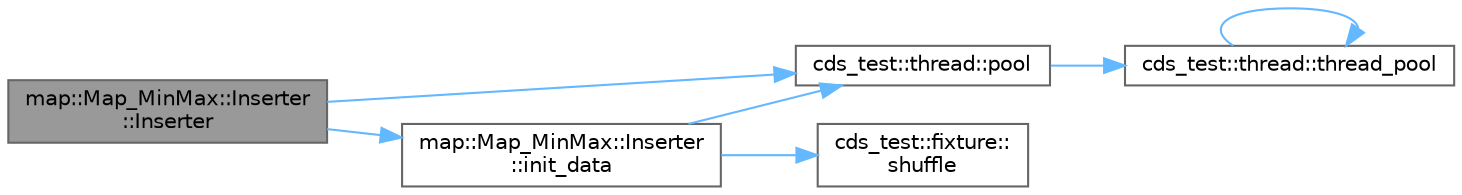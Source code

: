 digraph "map::Map_MinMax::Inserter::Inserter"
{
 // LATEX_PDF_SIZE
  bgcolor="transparent";
  edge [fontname=Helvetica,fontsize=10,labelfontname=Helvetica,labelfontsize=10];
  node [fontname=Helvetica,fontsize=10,shape=box,height=0.2,width=0.4];
  rankdir="LR";
  Node1 [id="Node000001",label="map::Map_MinMax::Inserter\l::Inserter",height=0.2,width=0.4,color="gray40", fillcolor="grey60", style="filled", fontcolor="black",tooltip=" "];
  Node1 -> Node2 [id="edge1_Node000001_Node000002",color="steelblue1",style="solid",tooltip=" "];
  Node2 [id="Node000002",label="map::Map_MinMax::Inserter\l::init_data",height=0.2,width=0.4,color="grey40", fillcolor="white", style="filled",URL="$classmap_1_1_map___min_max_1_1_inserter.html#a719776eebc187aa5d7767fd38a2cbc12",tooltip=" "];
  Node2 -> Node3 [id="edge2_Node000002_Node000003",color="steelblue1",style="solid",tooltip=" "];
  Node3 [id="Node000003",label="cds_test::thread::pool",height=0.2,width=0.4,color="grey40", fillcolor="white", style="filled",URL="$classcds__test_1_1thread.html#aaec869e554d6801b6de091cfada44b71",tooltip=" "];
  Node3 -> Node4 [id="edge3_Node000003_Node000004",color="steelblue1",style="solid",tooltip=" "];
  Node4 [id="Node000004",label="cds_test::thread::thread_pool",height=0.2,width=0.4,color="grey40", fillcolor="white", style="filled",URL="$classcds__test_1_1thread.html#a63d668995109028bdc9cdbb726de4807",tooltip=" "];
  Node4 -> Node4 [id="edge4_Node000004_Node000004",color="steelblue1",style="solid",tooltip=" "];
  Node2 -> Node5 [id="edge5_Node000002_Node000005",color="steelblue1",style="solid",tooltip=" "];
  Node5 [id="Node000005",label="cds_test::fixture::\lshuffle",height=0.2,width=0.4,color="grey40", fillcolor="white", style="filled",URL="$classcds__test_1_1fixture.html#a1a98db99b4d82c222b0cb65587ba4a47",tooltip=" "];
  Node1 -> Node3 [id="edge6_Node000001_Node000003",color="steelblue1",style="solid",tooltip=" "];
}
